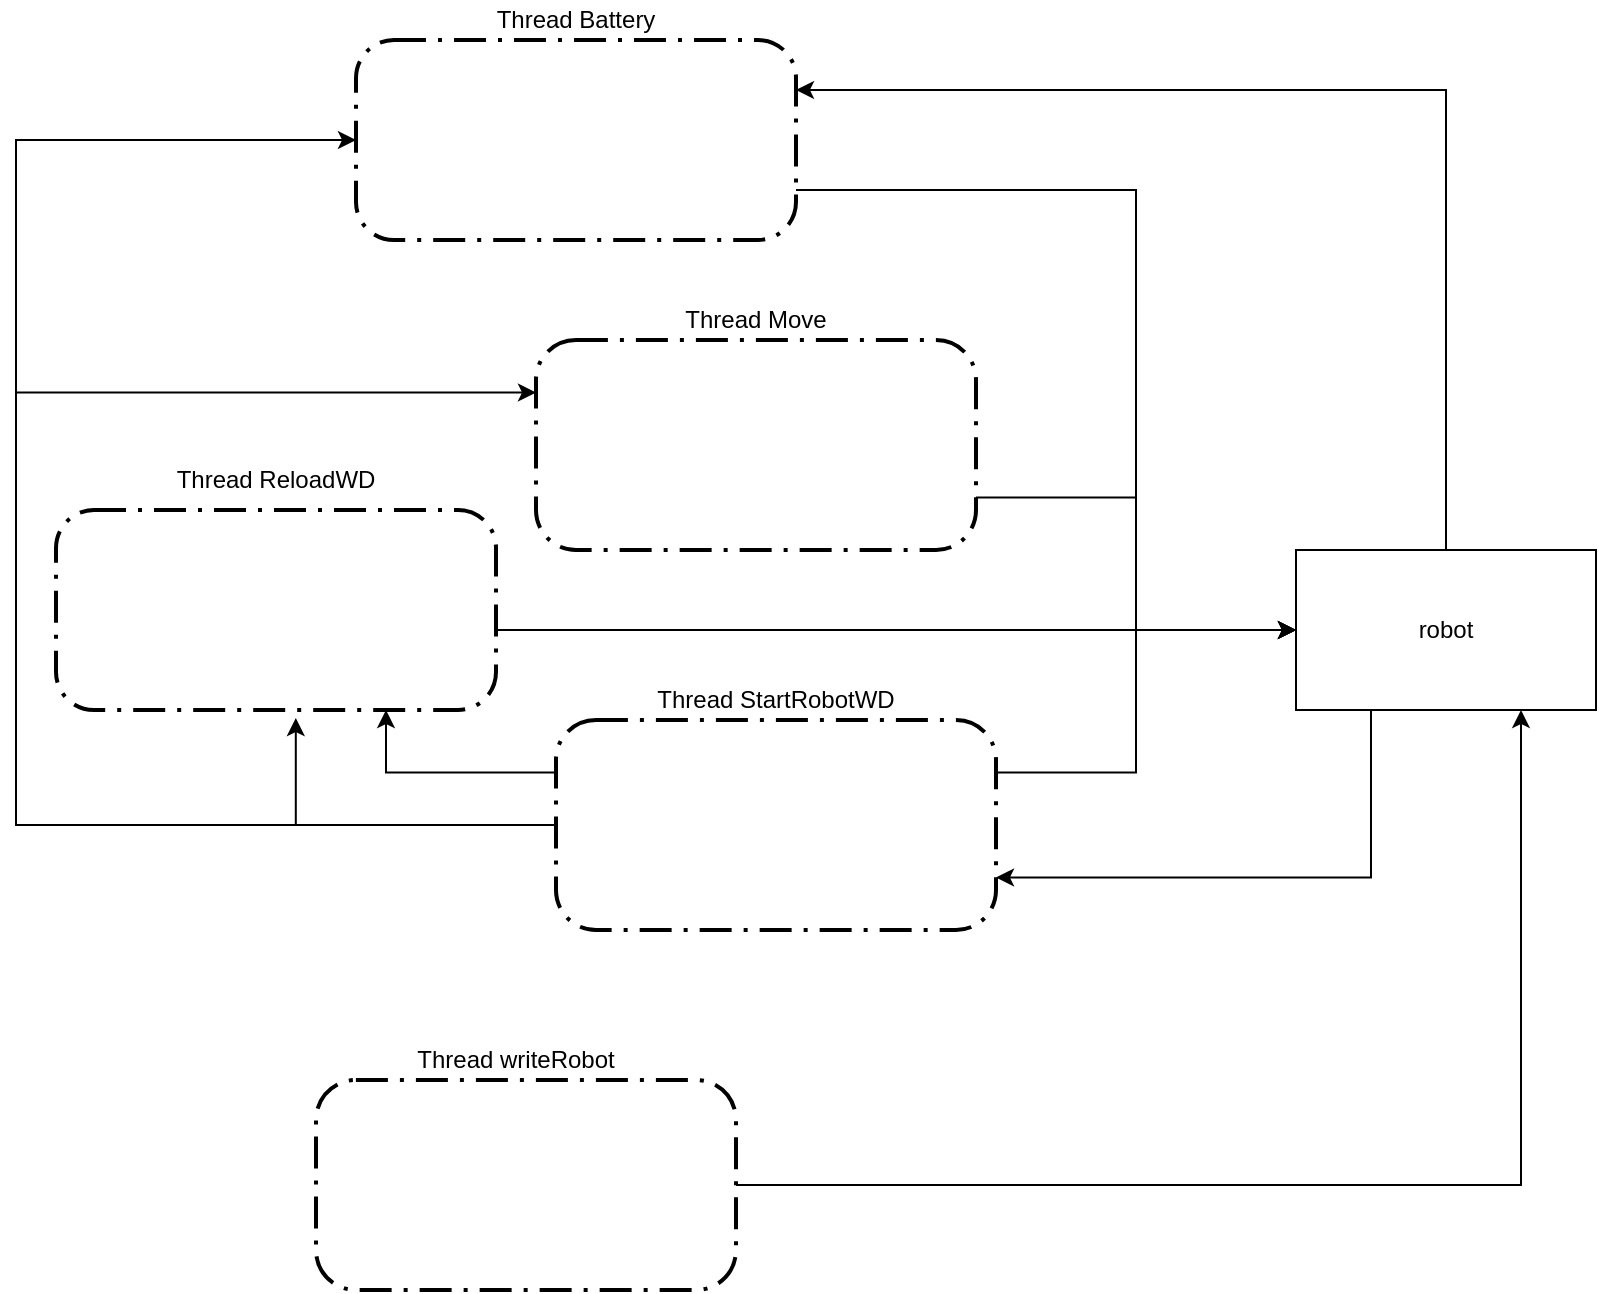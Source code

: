 <mxfile version="14.5.0" type="github">
  <diagram id="C5RBs43oDa-KdzZeNtuy" name="Page-1">
    <mxGraphModel dx="666" dy="804" grid="1" gridSize="10" guides="1" tooltips="1" connect="1" arrows="1" fold="1" page="1" pageScale="1" pageWidth="827" pageHeight="1169" math="0" shadow="0">
      <root>
        <mxCell id="WIyWlLk6GJQsqaUBKTNV-0" />
        <mxCell id="WIyWlLk6GJQsqaUBKTNV-1" parent="WIyWlLk6GJQsqaUBKTNV-0" />
        <mxCell id="eoEjL2wYK73Eg4zWKXy2-2" style="edgeStyle=orthogonalEdgeStyle;rounded=0;orthogonalLoop=1;jettySize=auto;html=1;exitX=0.5;exitY=0;exitDx=0;exitDy=0;entryX=1;entryY=0.25;entryDx=0;entryDy=0;" edge="1" parent="WIyWlLk6GJQsqaUBKTNV-1" source="8ikK9-_Hsq4ABzX42sM--1" target="8ikK9-_Hsq4ABzX42sM--2">
          <mxGeometry relative="1" as="geometry" />
        </mxCell>
        <mxCell id="eoEjL2wYK73Eg4zWKXy2-3" style="edgeStyle=orthogonalEdgeStyle;rounded=0;orthogonalLoop=1;jettySize=auto;html=1;exitX=0.25;exitY=1;exitDx=0;exitDy=0;entryX=1;entryY=0.75;entryDx=0;entryDy=0;" edge="1" parent="WIyWlLk6GJQsqaUBKTNV-1" source="8ikK9-_Hsq4ABzX42sM--1" target="8ikK9-_Hsq4ABzX42sM--8">
          <mxGeometry relative="1" as="geometry" />
        </mxCell>
        <mxCell id="8ikK9-_Hsq4ABzX42sM--1" value="robot" style="rounded=0;whiteSpace=wrap;html=1;" parent="WIyWlLk6GJQsqaUBKTNV-1" vertex="1">
          <mxGeometry x="670" y="385" width="150" height="80" as="geometry" />
        </mxCell>
        <mxCell id="eoEjL2wYK73Eg4zWKXy2-9" style="edgeStyle=orthogonalEdgeStyle;rounded=0;orthogonalLoop=1;jettySize=auto;html=1;exitX=1;exitY=0.75;exitDx=0;exitDy=0;entryX=0;entryY=0.5;entryDx=0;entryDy=0;" edge="1" parent="WIyWlLk6GJQsqaUBKTNV-1" source="8ikK9-_Hsq4ABzX42sM--2" target="8ikK9-_Hsq4ABzX42sM--1">
          <mxGeometry relative="1" as="geometry">
            <Array as="points">
              <mxPoint x="590" y="205" />
              <mxPoint x="590" y="425" />
            </Array>
          </mxGeometry>
        </mxCell>
        <mxCell id="8ikK9-_Hsq4ABzX42sM--2" value="" style="rounded=1;arcSize=19;dashed=1;strokeColor=#000000;fillColor=none;gradientColor=none;dashPattern=8 3 1 3;strokeWidth=2;" parent="WIyWlLk6GJQsqaUBKTNV-1" vertex="1">
          <mxGeometry x="200" y="130" width="220" height="100" as="geometry" />
        </mxCell>
        <mxCell id="8ikK9-_Hsq4ABzX42sM--4" value="Thread Battery" style="text;html=1;strokeColor=none;fillColor=none;align=center;verticalAlign=middle;whiteSpace=wrap;rounded=0;" parent="WIyWlLk6GJQsqaUBKTNV-1" vertex="1">
          <mxGeometry x="260" y="110" width="100" height="20" as="geometry" />
        </mxCell>
        <mxCell id="eoEjL2wYK73Eg4zWKXy2-4" style="edgeStyle=orthogonalEdgeStyle;rounded=0;orthogonalLoop=1;jettySize=auto;html=1;exitX=0;exitY=0.25;exitDx=0;exitDy=0;entryX=0.75;entryY=1;entryDx=0;entryDy=0;" edge="1" parent="WIyWlLk6GJQsqaUBKTNV-1" source="8ikK9-_Hsq4ABzX42sM--8" target="8ikK9-_Hsq4ABzX42sM--10">
          <mxGeometry relative="1" as="geometry" />
        </mxCell>
        <mxCell id="eoEjL2wYK73Eg4zWKXy2-8" style="edgeStyle=orthogonalEdgeStyle;rounded=0;orthogonalLoop=1;jettySize=auto;html=1;exitX=1;exitY=0.25;exitDx=0;exitDy=0;entryX=0;entryY=0.5;entryDx=0;entryDy=0;" edge="1" parent="WIyWlLk6GJQsqaUBKTNV-1" source="8ikK9-_Hsq4ABzX42sM--8" target="8ikK9-_Hsq4ABzX42sM--1">
          <mxGeometry relative="1" as="geometry">
            <Array as="points">
              <mxPoint x="590" y="496" />
              <mxPoint x="590" y="425" />
            </Array>
          </mxGeometry>
        </mxCell>
        <mxCell id="eoEjL2wYK73Eg4zWKXy2-13" style="edgeStyle=orthogonalEdgeStyle;rounded=0;orthogonalLoop=1;jettySize=auto;html=1;exitX=0;exitY=0.5;exitDx=0;exitDy=0;entryX=0;entryY=0.25;entryDx=0;entryDy=0;" edge="1" parent="WIyWlLk6GJQsqaUBKTNV-1" source="8ikK9-_Hsq4ABzX42sM--8" target="eoEjL2wYK73Eg4zWKXy2-0">
          <mxGeometry relative="1" as="geometry">
            <Array as="points">
              <mxPoint x="30" y="523" />
              <mxPoint x="30" y="306" />
            </Array>
          </mxGeometry>
        </mxCell>
        <mxCell id="eoEjL2wYK73Eg4zWKXy2-14" style="edgeStyle=orthogonalEdgeStyle;rounded=0;orthogonalLoop=1;jettySize=auto;html=1;exitX=0;exitY=0.5;exitDx=0;exitDy=0;entryX=0;entryY=0.5;entryDx=0;entryDy=0;" edge="1" parent="WIyWlLk6GJQsqaUBKTNV-1" source="8ikK9-_Hsq4ABzX42sM--8" target="8ikK9-_Hsq4ABzX42sM--2">
          <mxGeometry relative="1" as="geometry">
            <Array as="points">
              <mxPoint x="30" y="523" />
              <mxPoint x="30" y="180" />
            </Array>
          </mxGeometry>
        </mxCell>
        <mxCell id="eoEjL2wYK73Eg4zWKXy2-15" style="edgeStyle=orthogonalEdgeStyle;rounded=0;orthogonalLoop=1;jettySize=auto;html=1;exitX=0;exitY=0.5;exitDx=0;exitDy=0;entryX=0.545;entryY=1.04;entryDx=0;entryDy=0;entryPerimeter=0;" edge="1" parent="WIyWlLk6GJQsqaUBKTNV-1" source="8ikK9-_Hsq4ABzX42sM--8" target="8ikK9-_Hsq4ABzX42sM--10">
          <mxGeometry relative="1" as="geometry" />
        </mxCell>
        <mxCell id="8ikK9-_Hsq4ABzX42sM--8" value="" style="rounded=1;arcSize=19;dashed=1;strokeColor=#000000;fillColor=none;gradientColor=none;dashPattern=8 3 1 3;strokeWidth=2;" parent="WIyWlLk6GJQsqaUBKTNV-1" vertex="1">
          <mxGeometry x="300" y="470" width="220" height="105" as="geometry" />
        </mxCell>
        <mxCell id="8ikK9-_Hsq4ABzX42sM--9" value="Thread StartRobotWD" style="text;html=1;strokeColor=none;fillColor=none;align=center;verticalAlign=middle;whiteSpace=wrap;rounded=0;" parent="WIyWlLk6GJQsqaUBKTNV-1" vertex="1">
          <mxGeometry x="345" y="450" width="130" height="20" as="geometry" />
        </mxCell>
        <mxCell id="eoEjL2wYK73Eg4zWKXy2-6" style="edgeStyle=orthogonalEdgeStyle;rounded=0;orthogonalLoop=1;jettySize=auto;html=1;exitX=1;exitY=0.5;exitDx=0;exitDy=0;entryX=0;entryY=0.5;entryDx=0;entryDy=0;" edge="1" parent="WIyWlLk6GJQsqaUBKTNV-1" source="8ikK9-_Hsq4ABzX42sM--10" target="8ikK9-_Hsq4ABzX42sM--1">
          <mxGeometry relative="1" as="geometry">
            <Array as="points">
              <mxPoint x="270" y="425" />
            </Array>
          </mxGeometry>
        </mxCell>
        <mxCell id="8ikK9-_Hsq4ABzX42sM--10" value="" style="rounded=1;arcSize=19;dashed=1;strokeColor=#000000;fillColor=none;gradientColor=none;dashPattern=8 3 1 3;strokeWidth=2;" parent="WIyWlLk6GJQsqaUBKTNV-1" vertex="1">
          <mxGeometry x="50" y="365" width="220" height="100" as="geometry" />
        </mxCell>
        <mxCell id="8ikK9-_Hsq4ABzX42sM--11" value="Thread ReloadWD" style="text;html=1;strokeColor=none;fillColor=none;align=center;verticalAlign=middle;whiteSpace=wrap;rounded=0;" parent="WIyWlLk6GJQsqaUBKTNV-1" vertex="1">
          <mxGeometry x="95" y="340" width="130" height="20" as="geometry" />
        </mxCell>
        <mxCell id="eoEjL2wYK73Eg4zWKXy2-10" style="edgeStyle=orthogonalEdgeStyle;rounded=0;orthogonalLoop=1;jettySize=auto;html=1;exitX=1;exitY=0.5;exitDx=0;exitDy=0;entryX=0.75;entryY=1;entryDx=0;entryDy=0;" edge="1" parent="WIyWlLk6GJQsqaUBKTNV-1" source="8ikK9-_Hsq4ABzX42sM--13" target="8ikK9-_Hsq4ABzX42sM--1">
          <mxGeometry relative="1" as="geometry" />
        </mxCell>
        <mxCell id="8ikK9-_Hsq4ABzX42sM--13" value="" style="rounded=1;arcSize=19;dashed=1;strokeColor=#000000;fillColor=none;gradientColor=none;dashPattern=8 3 1 3;strokeWidth=2;" parent="WIyWlLk6GJQsqaUBKTNV-1" vertex="1">
          <mxGeometry x="180" y="650" width="210" height="105" as="geometry" />
        </mxCell>
        <mxCell id="8ikK9-_Hsq4ABzX42sM--14" value="Thread writeRobot" style="text;html=1;strokeColor=none;fillColor=none;align=center;verticalAlign=middle;whiteSpace=wrap;rounded=0;" parent="WIyWlLk6GJQsqaUBKTNV-1" vertex="1">
          <mxGeometry x="220" y="630" width="120" height="20" as="geometry" />
        </mxCell>
        <mxCell id="eoEjL2wYK73Eg4zWKXy2-7" style="edgeStyle=orthogonalEdgeStyle;rounded=0;orthogonalLoop=1;jettySize=auto;html=1;exitX=1;exitY=0.75;exitDx=0;exitDy=0;entryX=0;entryY=0.5;entryDx=0;entryDy=0;" edge="1" parent="WIyWlLk6GJQsqaUBKTNV-1" source="eoEjL2wYK73Eg4zWKXy2-0" target="8ikK9-_Hsq4ABzX42sM--1">
          <mxGeometry relative="1" as="geometry" />
        </mxCell>
        <mxCell id="eoEjL2wYK73Eg4zWKXy2-0" value="" style="rounded=1;arcSize=19;dashed=1;strokeColor=#000000;fillColor=none;gradientColor=none;dashPattern=8 3 1 3;strokeWidth=2;" vertex="1" parent="WIyWlLk6GJQsqaUBKTNV-1">
          <mxGeometry x="290" y="280" width="220" height="105" as="geometry" />
        </mxCell>
        <mxCell id="eoEjL2wYK73Eg4zWKXy2-1" value="&lt;div&gt;Thread Move&lt;/div&gt;" style="text;html=1;strokeColor=none;fillColor=none;align=center;verticalAlign=middle;whiteSpace=wrap;rounded=0;" vertex="1" parent="WIyWlLk6GJQsqaUBKTNV-1">
          <mxGeometry x="335" y="260" width="130" height="20" as="geometry" />
        </mxCell>
      </root>
    </mxGraphModel>
  </diagram>
</mxfile>
